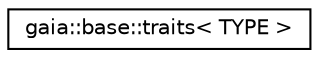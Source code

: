 digraph G
{
  edge [fontname="Helvetica",fontsize="10",labelfontname="Helvetica",labelfontsize="10"];
  node [fontname="Helvetica",fontsize="10",shape=record];
  rankdir=LR;
  Node1 [label="gaia::base::traits\< TYPE \>",height=0.2,width=0.4,color="black", fillcolor="white", style="filled",URL="$d1/d40/structgaia_1_1base_1_1traits.html"];
}
